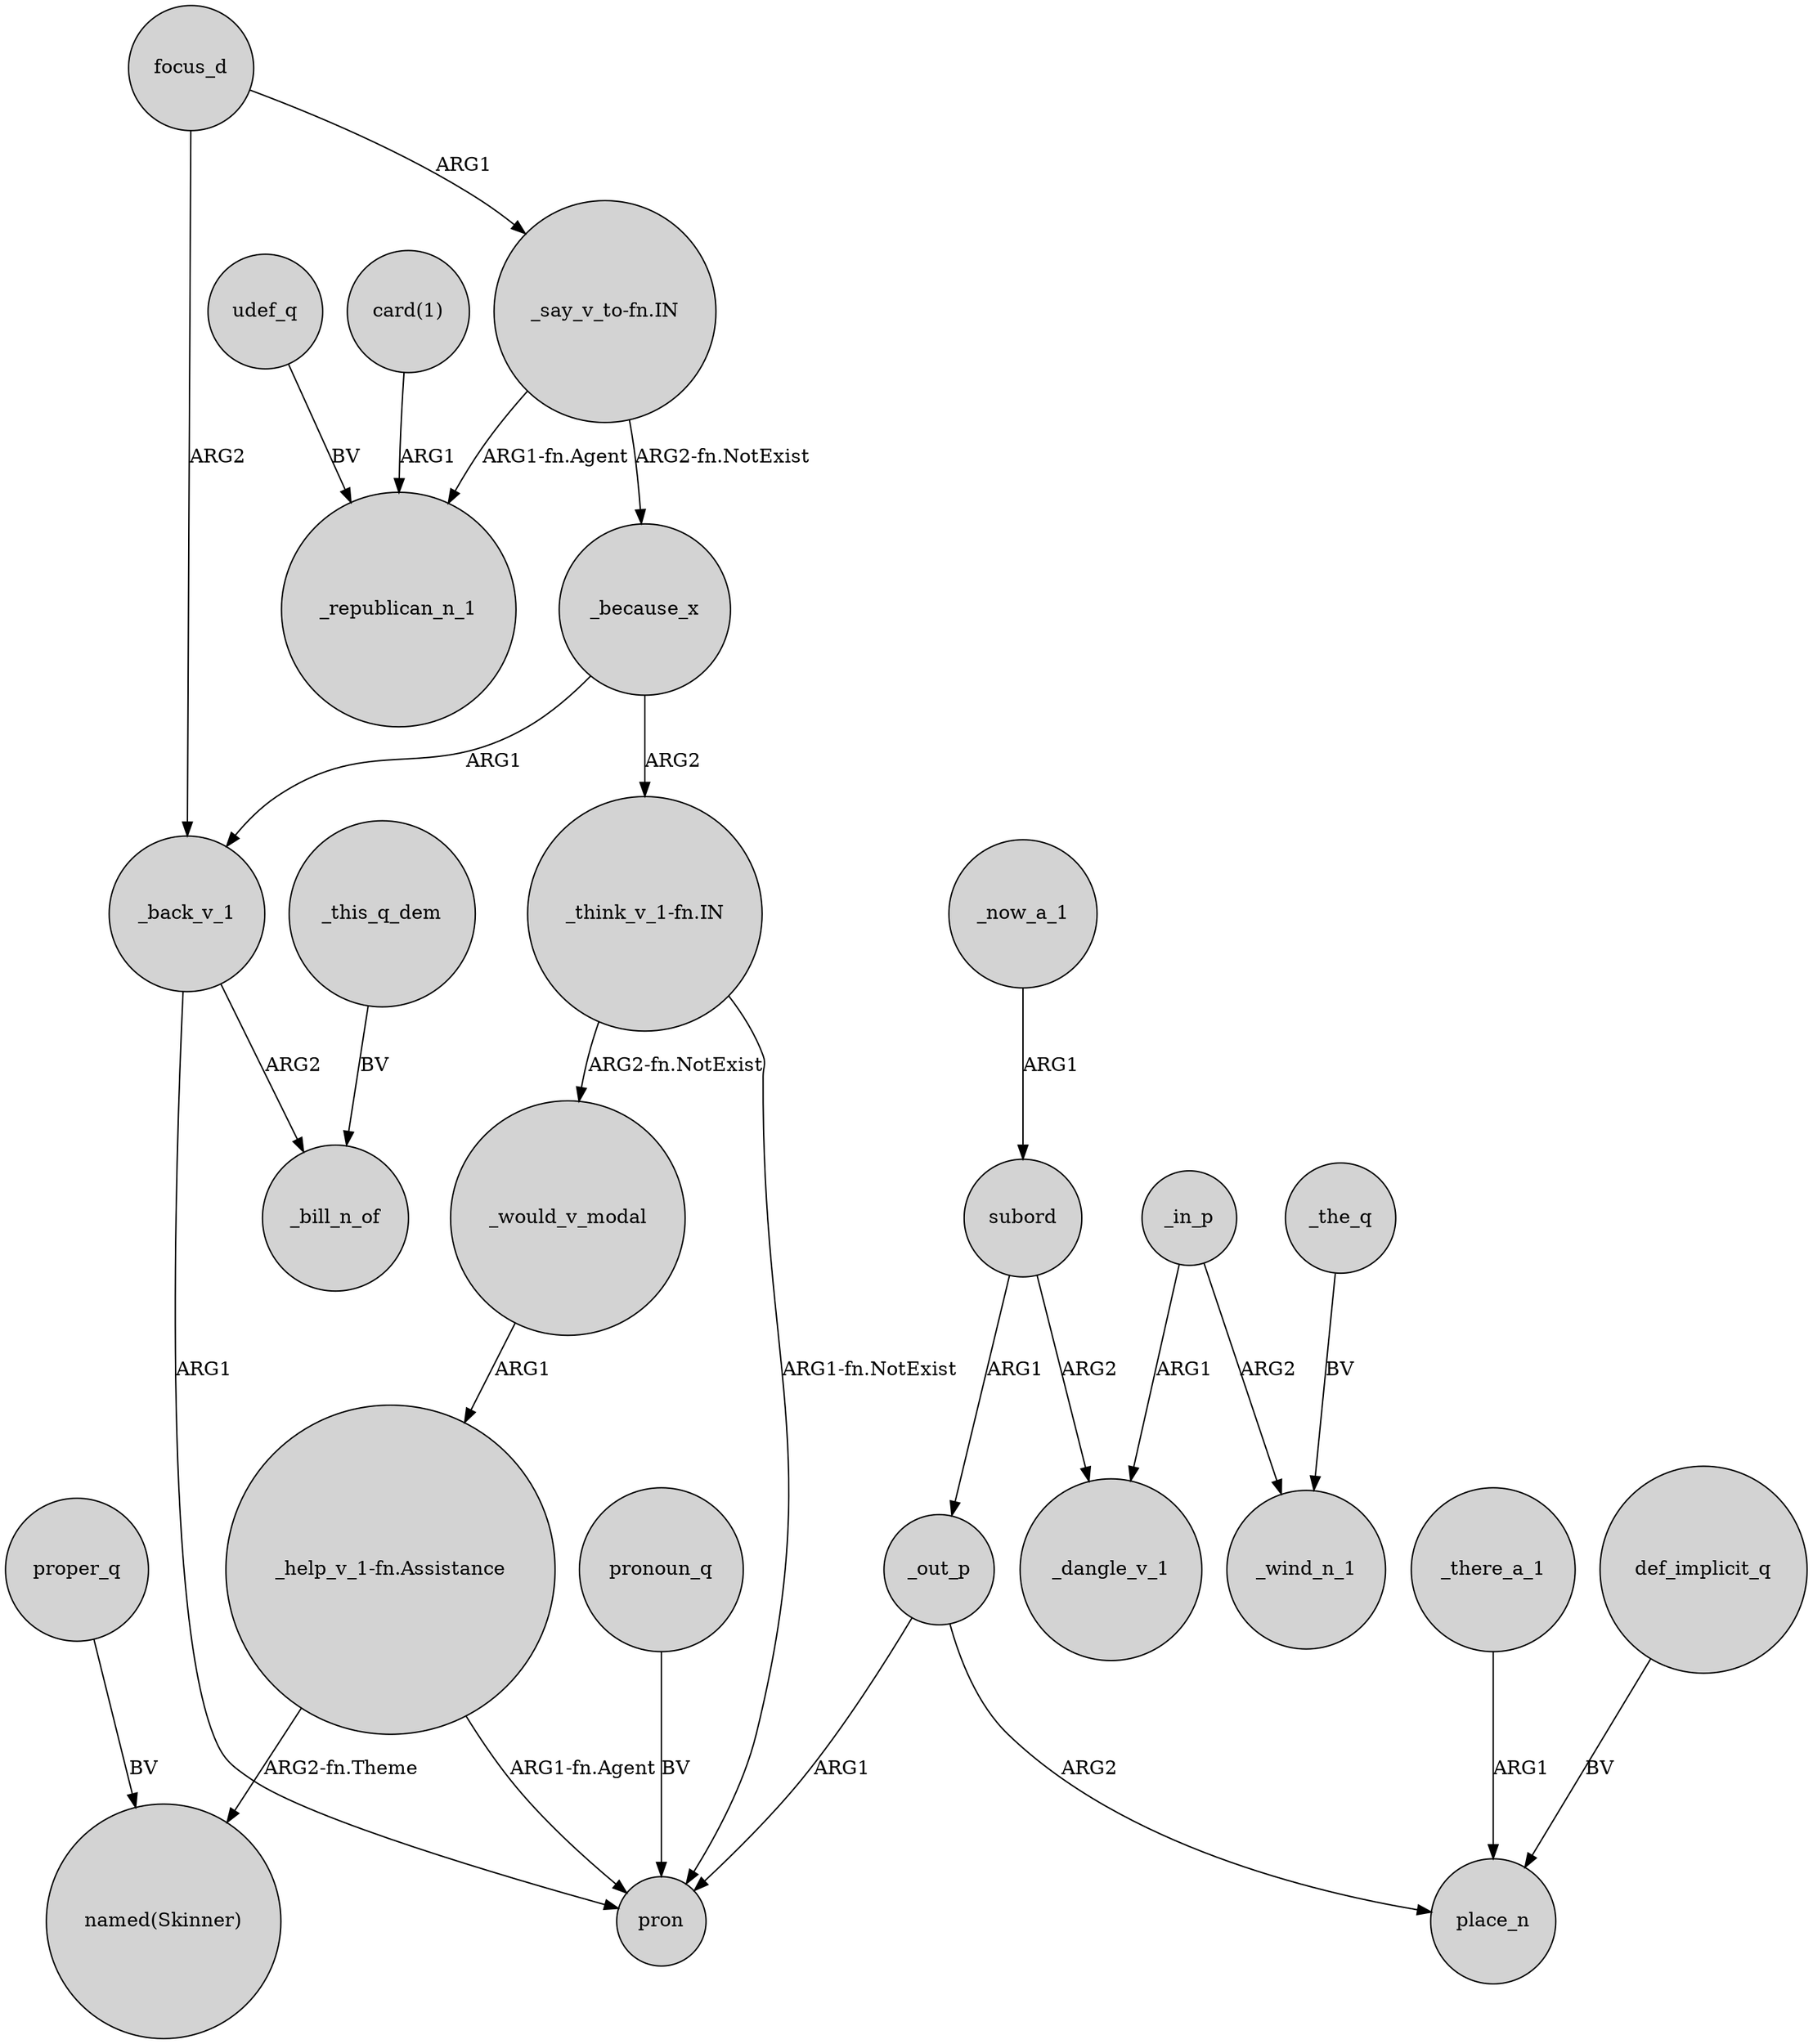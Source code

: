 digraph {
	node [shape=circle style=filled]
	"card(1)" -> _republican_n_1 [label=ARG1]
	"_say_v_to-fn.IN" -> _because_x [label="ARG2-fn.NotExist"]
	"_help_v_1-fn.Assistance" -> "named(Skinner)" [label="ARG2-fn.Theme"]
	"_think_v_1-fn.IN" -> pron [label="ARG1-fn.NotExist"]
	_back_v_1 -> pron [label=ARG1]
	subord -> _out_p [label=ARG1]
	_now_a_1 -> subord [label=ARG1]
	_in_p -> _dangle_v_1 [label=ARG1]
	proper_q -> "named(Skinner)" [label=BV]
	def_implicit_q -> place_n [label=BV]
	_would_v_modal -> "_help_v_1-fn.Assistance" [label=ARG1]
	focus_d -> "_say_v_to-fn.IN" [label=ARG1]
	_because_x -> "_think_v_1-fn.IN" [label=ARG2]
	"_say_v_to-fn.IN" -> _republican_n_1 [label="ARG1-fn.Agent"]
	_out_p -> place_n [label=ARG2]
	pronoun_q -> pron [label=BV]
	_the_q -> _wind_n_1 [label=BV]
	_because_x -> _back_v_1 [label=ARG1]
	subord -> _dangle_v_1 [label=ARG2]
	_back_v_1 -> _bill_n_of [label=ARG2]
	"_think_v_1-fn.IN" -> _would_v_modal [label="ARG2-fn.NotExist"]
	"_help_v_1-fn.Assistance" -> pron [label="ARG1-fn.Agent"]
	_out_p -> pron [label=ARG1]
	_in_p -> _wind_n_1 [label=ARG2]
	focus_d -> _back_v_1 [label=ARG2]
	udef_q -> _republican_n_1 [label=BV]
	_there_a_1 -> place_n [label=ARG1]
	_this_q_dem -> _bill_n_of [label=BV]
}
